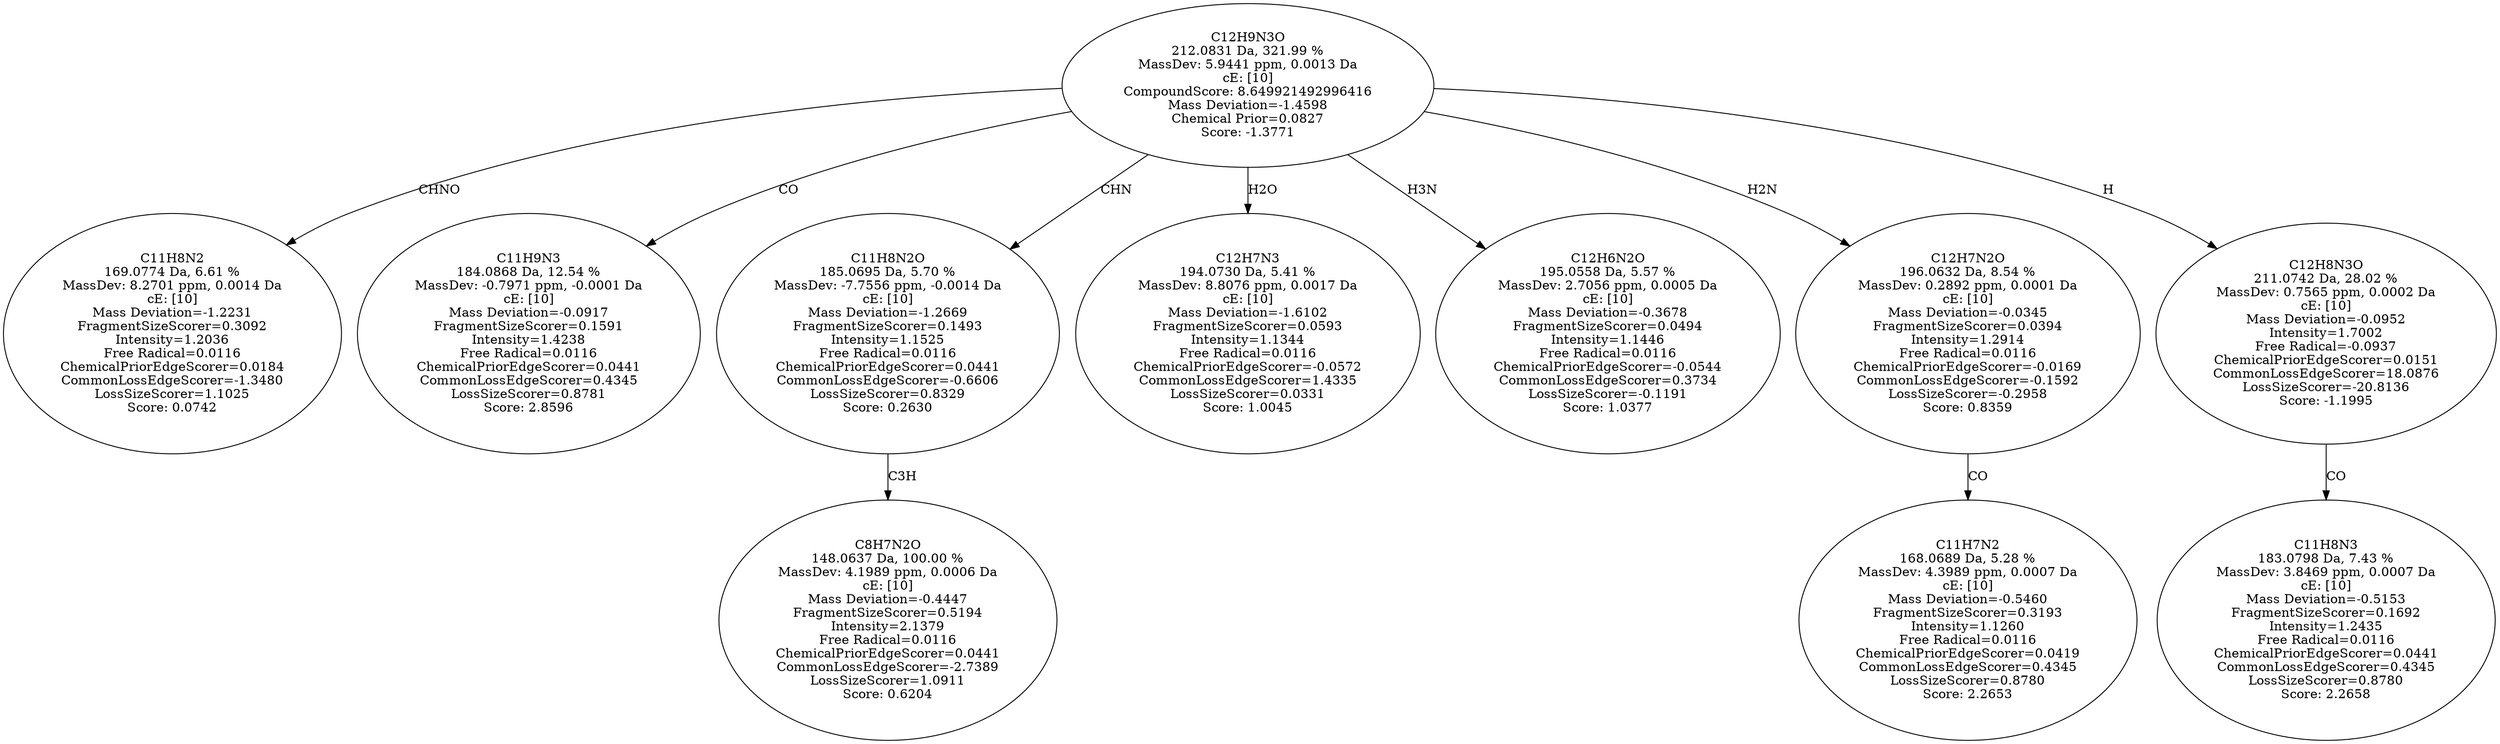 strict digraph {
v1 [label="C11H8N2\n169.0774 Da, 6.61 %\nMassDev: 8.2701 ppm, 0.0014 Da\ncE: [10]\nMass Deviation=-1.2231\nFragmentSizeScorer=0.3092\nIntensity=1.2036\nFree Radical=0.0116\nChemicalPriorEdgeScorer=0.0184\nCommonLossEdgeScorer=-1.3480\nLossSizeScorer=1.1025\nScore: 0.0742"];
v2 [label="C11H9N3\n184.0868 Da, 12.54 %\nMassDev: -0.7971 ppm, -0.0001 Da\ncE: [10]\nMass Deviation=-0.0917\nFragmentSizeScorer=0.1591\nIntensity=1.4238\nFree Radical=0.0116\nChemicalPriorEdgeScorer=0.0441\nCommonLossEdgeScorer=0.4345\nLossSizeScorer=0.8781\nScore: 2.8596"];
v3 [label="C8H7N2O\n148.0637 Da, 100.00 %\nMassDev: 4.1989 ppm, 0.0006 Da\ncE: [10]\nMass Deviation=-0.4447\nFragmentSizeScorer=0.5194\nIntensity=2.1379\nFree Radical=0.0116\nChemicalPriorEdgeScorer=0.0441\nCommonLossEdgeScorer=-2.7389\nLossSizeScorer=1.0911\nScore: 0.6204"];
v4 [label="C11H8N2O\n185.0695 Da, 5.70 %\nMassDev: -7.7556 ppm, -0.0014 Da\ncE: [10]\nMass Deviation=-1.2669\nFragmentSizeScorer=0.1493\nIntensity=1.1525\nFree Radical=0.0116\nChemicalPriorEdgeScorer=0.0441\nCommonLossEdgeScorer=-0.6606\nLossSizeScorer=0.8329\nScore: 0.2630"];
v5 [label="C12H7N3\n194.0730 Da, 5.41 %\nMassDev: 8.8076 ppm, 0.0017 Da\ncE: [10]\nMass Deviation=-1.6102\nFragmentSizeScorer=0.0593\nIntensity=1.1344\nFree Radical=0.0116\nChemicalPriorEdgeScorer=-0.0572\nCommonLossEdgeScorer=1.4335\nLossSizeScorer=0.0331\nScore: 1.0045"];
v6 [label="C12H6N2O\n195.0558 Da, 5.57 %\nMassDev: 2.7056 ppm, 0.0005 Da\ncE: [10]\nMass Deviation=-0.3678\nFragmentSizeScorer=0.0494\nIntensity=1.1446\nFree Radical=0.0116\nChemicalPriorEdgeScorer=-0.0544\nCommonLossEdgeScorer=0.3734\nLossSizeScorer=-0.1191\nScore: 1.0377"];
v7 [label="C11H7N2\n168.0689 Da, 5.28 %\nMassDev: 4.3989 ppm, 0.0007 Da\ncE: [10]\nMass Deviation=-0.5460\nFragmentSizeScorer=0.3193\nIntensity=1.1260\nFree Radical=0.0116\nChemicalPriorEdgeScorer=0.0419\nCommonLossEdgeScorer=0.4345\nLossSizeScorer=0.8780\nScore: 2.2653"];
v8 [label="C12H7N2O\n196.0632 Da, 8.54 %\nMassDev: 0.2892 ppm, 0.0001 Da\ncE: [10]\nMass Deviation=-0.0345\nFragmentSizeScorer=0.0394\nIntensity=1.2914\nFree Radical=0.0116\nChemicalPriorEdgeScorer=-0.0169\nCommonLossEdgeScorer=-0.1592\nLossSizeScorer=-0.2958\nScore: 0.8359"];
v9 [label="C11H8N3\n183.0798 Da, 7.43 %\nMassDev: 3.8469 ppm, 0.0007 Da\ncE: [10]\nMass Deviation=-0.5153\nFragmentSizeScorer=0.1692\nIntensity=1.2435\nFree Radical=0.0116\nChemicalPriorEdgeScorer=0.0441\nCommonLossEdgeScorer=0.4345\nLossSizeScorer=0.8780\nScore: 2.2658"];
v10 [label="C12H8N3O\n211.0742 Da, 28.02 %\nMassDev: 0.7565 ppm, 0.0002 Da\ncE: [10]\nMass Deviation=-0.0952\nIntensity=1.7002\nFree Radical=-0.0937\nChemicalPriorEdgeScorer=0.0151\nCommonLossEdgeScorer=18.0876\nLossSizeScorer=-20.8136\nScore: -1.1995"];
v11 [label="C12H9N3O\n212.0831 Da, 321.99 %\nMassDev: 5.9441 ppm, 0.0013 Da\ncE: [10]\nCompoundScore: 8.649921492996416\nMass Deviation=-1.4598\nChemical Prior=0.0827\nScore: -1.3771"];
v11 -> v1 [label="CHNO"];
v11 -> v2 [label="CO"];
v4 -> v3 [label="C3H"];
v11 -> v4 [label="CHN"];
v11 -> v5 [label="H2O"];
v11 -> v6 [label="H3N"];
v8 -> v7 [label="CO"];
v11 -> v8 [label="H2N"];
v10 -> v9 [label="CO"];
v11 -> v10 [label="H"];
}